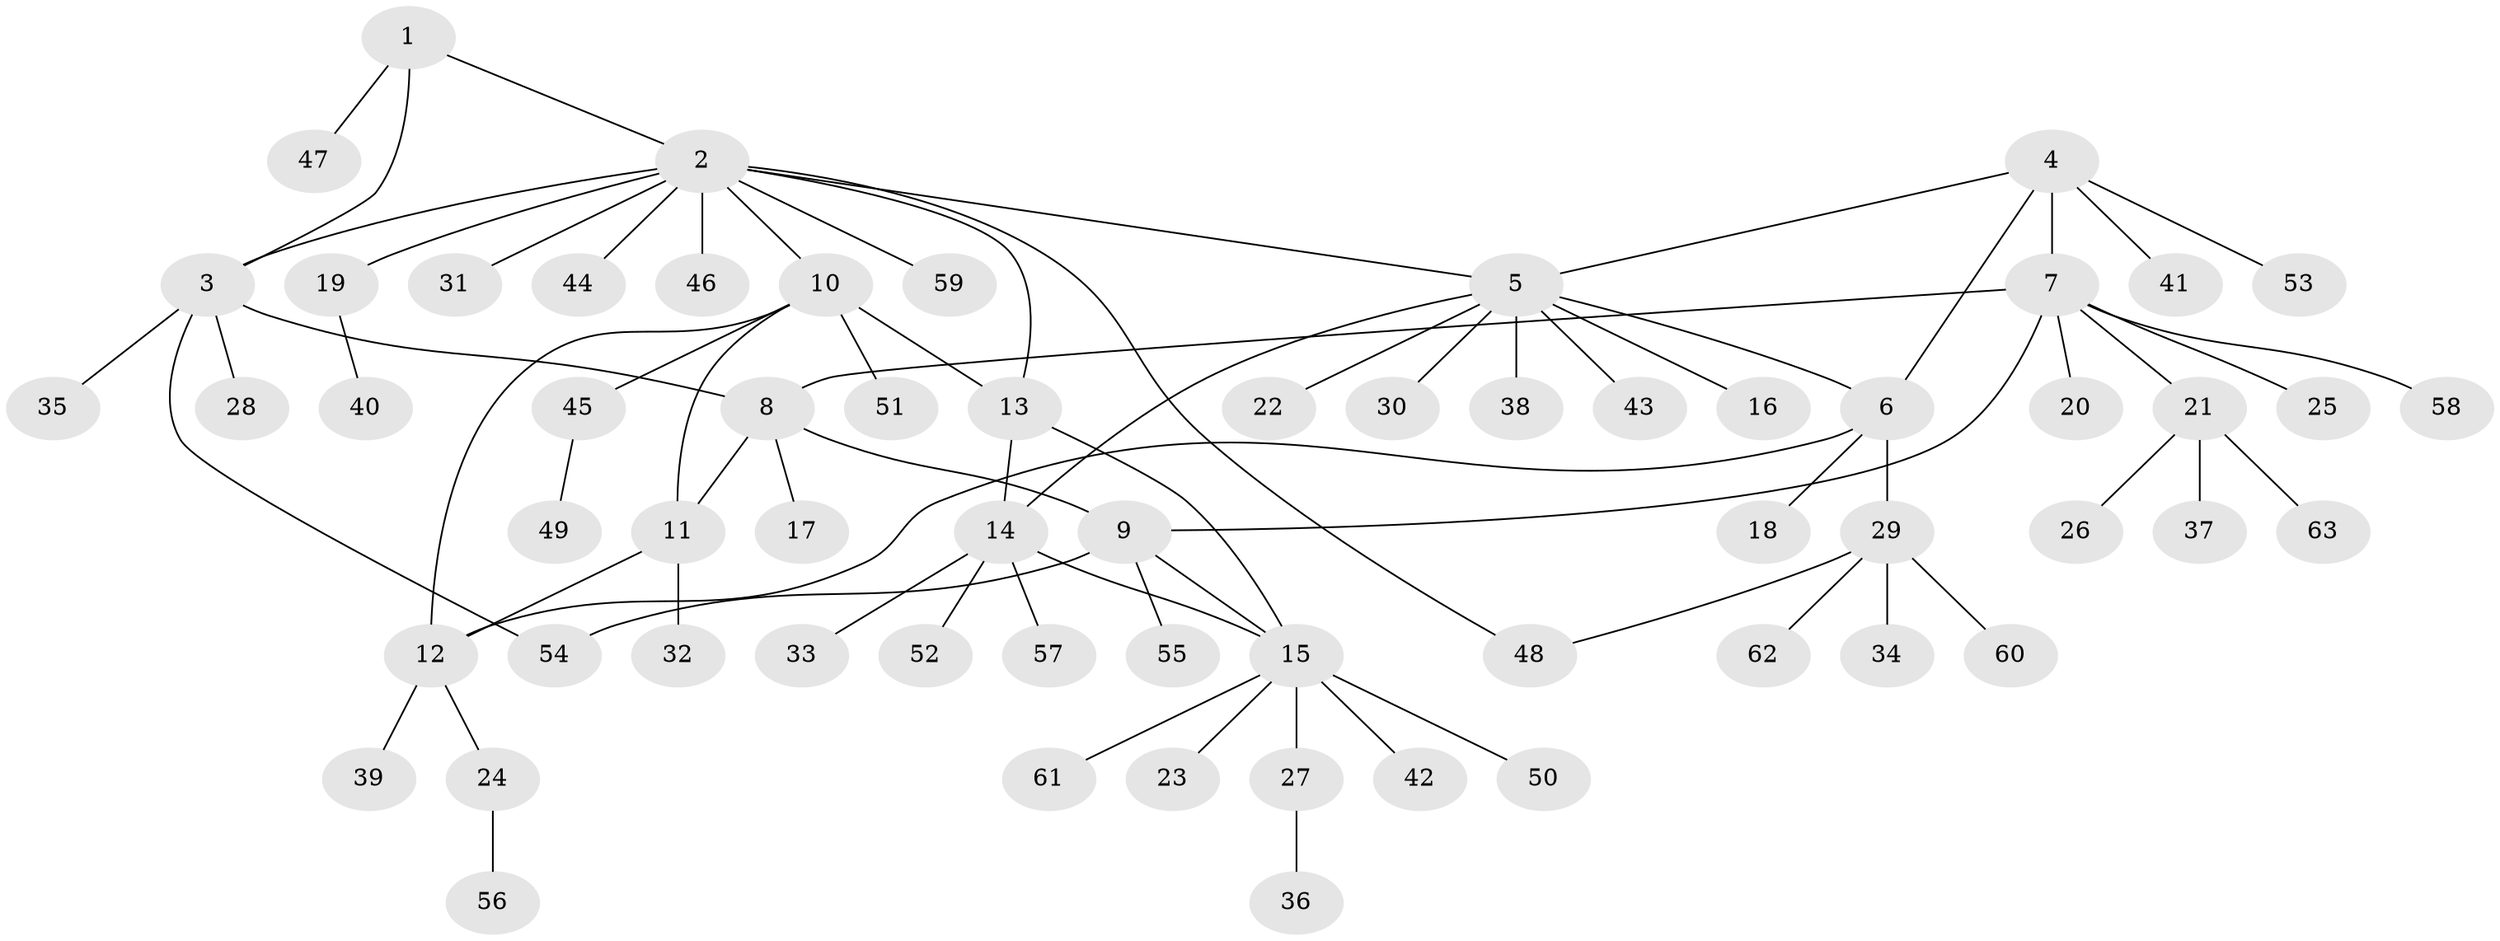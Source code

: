 // coarse degree distribution, {7: 0.02702702702702703, 6: 0.02702702702702703, 4: 0.08108108108108109, 13: 0.02702702702702703, 1: 0.7297297297297297, 5: 0.08108108108108109, 2: 0.02702702702702703}
// Generated by graph-tools (version 1.1) at 2025/57/03/04/25 21:57:55]
// undirected, 63 vertices, 75 edges
graph export_dot {
graph [start="1"]
  node [color=gray90,style=filled];
  1;
  2;
  3;
  4;
  5;
  6;
  7;
  8;
  9;
  10;
  11;
  12;
  13;
  14;
  15;
  16;
  17;
  18;
  19;
  20;
  21;
  22;
  23;
  24;
  25;
  26;
  27;
  28;
  29;
  30;
  31;
  32;
  33;
  34;
  35;
  36;
  37;
  38;
  39;
  40;
  41;
  42;
  43;
  44;
  45;
  46;
  47;
  48;
  49;
  50;
  51;
  52;
  53;
  54;
  55;
  56;
  57;
  58;
  59;
  60;
  61;
  62;
  63;
  1 -- 2;
  1 -- 3;
  1 -- 47;
  2 -- 3;
  2 -- 5;
  2 -- 10;
  2 -- 13;
  2 -- 19;
  2 -- 31;
  2 -- 44;
  2 -- 46;
  2 -- 48;
  2 -- 59;
  3 -- 8;
  3 -- 28;
  3 -- 35;
  3 -- 54;
  4 -- 5;
  4 -- 6;
  4 -- 7;
  4 -- 41;
  4 -- 53;
  5 -- 6;
  5 -- 14;
  5 -- 16;
  5 -- 22;
  5 -- 30;
  5 -- 38;
  5 -- 43;
  6 -- 12;
  6 -- 18;
  6 -- 29;
  7 -- 8;
  7 -- 9;
  7 -- 20;
  7 -- 21;
  7 -- 25;
  7 -- 58;
  8 -- 9;
  8 -- 11;
  8 -- 17;
  9 -- 15;
  9 -- 54;
  9 -- 55;
  10 -- 11;
  10 -- 12;
  10 -- 13;
  10 -- 45;
  10 -- 51;
  11 -- 12;
  11 -- 32;
  12 -- 24;
  12 -- 39;
  13 -- 14;
  13 -- 15;
  14 -- 15;
  14 -- 33;
  14 -- 52;
  14 -- 57;
  15 -- 23;
  15 -- 27;
  15 -- 42;
  15 -- 50;
  15 -- 61;
  19 -- 40;
  21 -- 26;
  21 -- 37;
  21 -- 63;
  24 -- 56;
  27 -- 36;
  29 -- 34;
  29 -- 48;
  29 -- 60;
  29 -- 62;
  45 -- 49;
}
